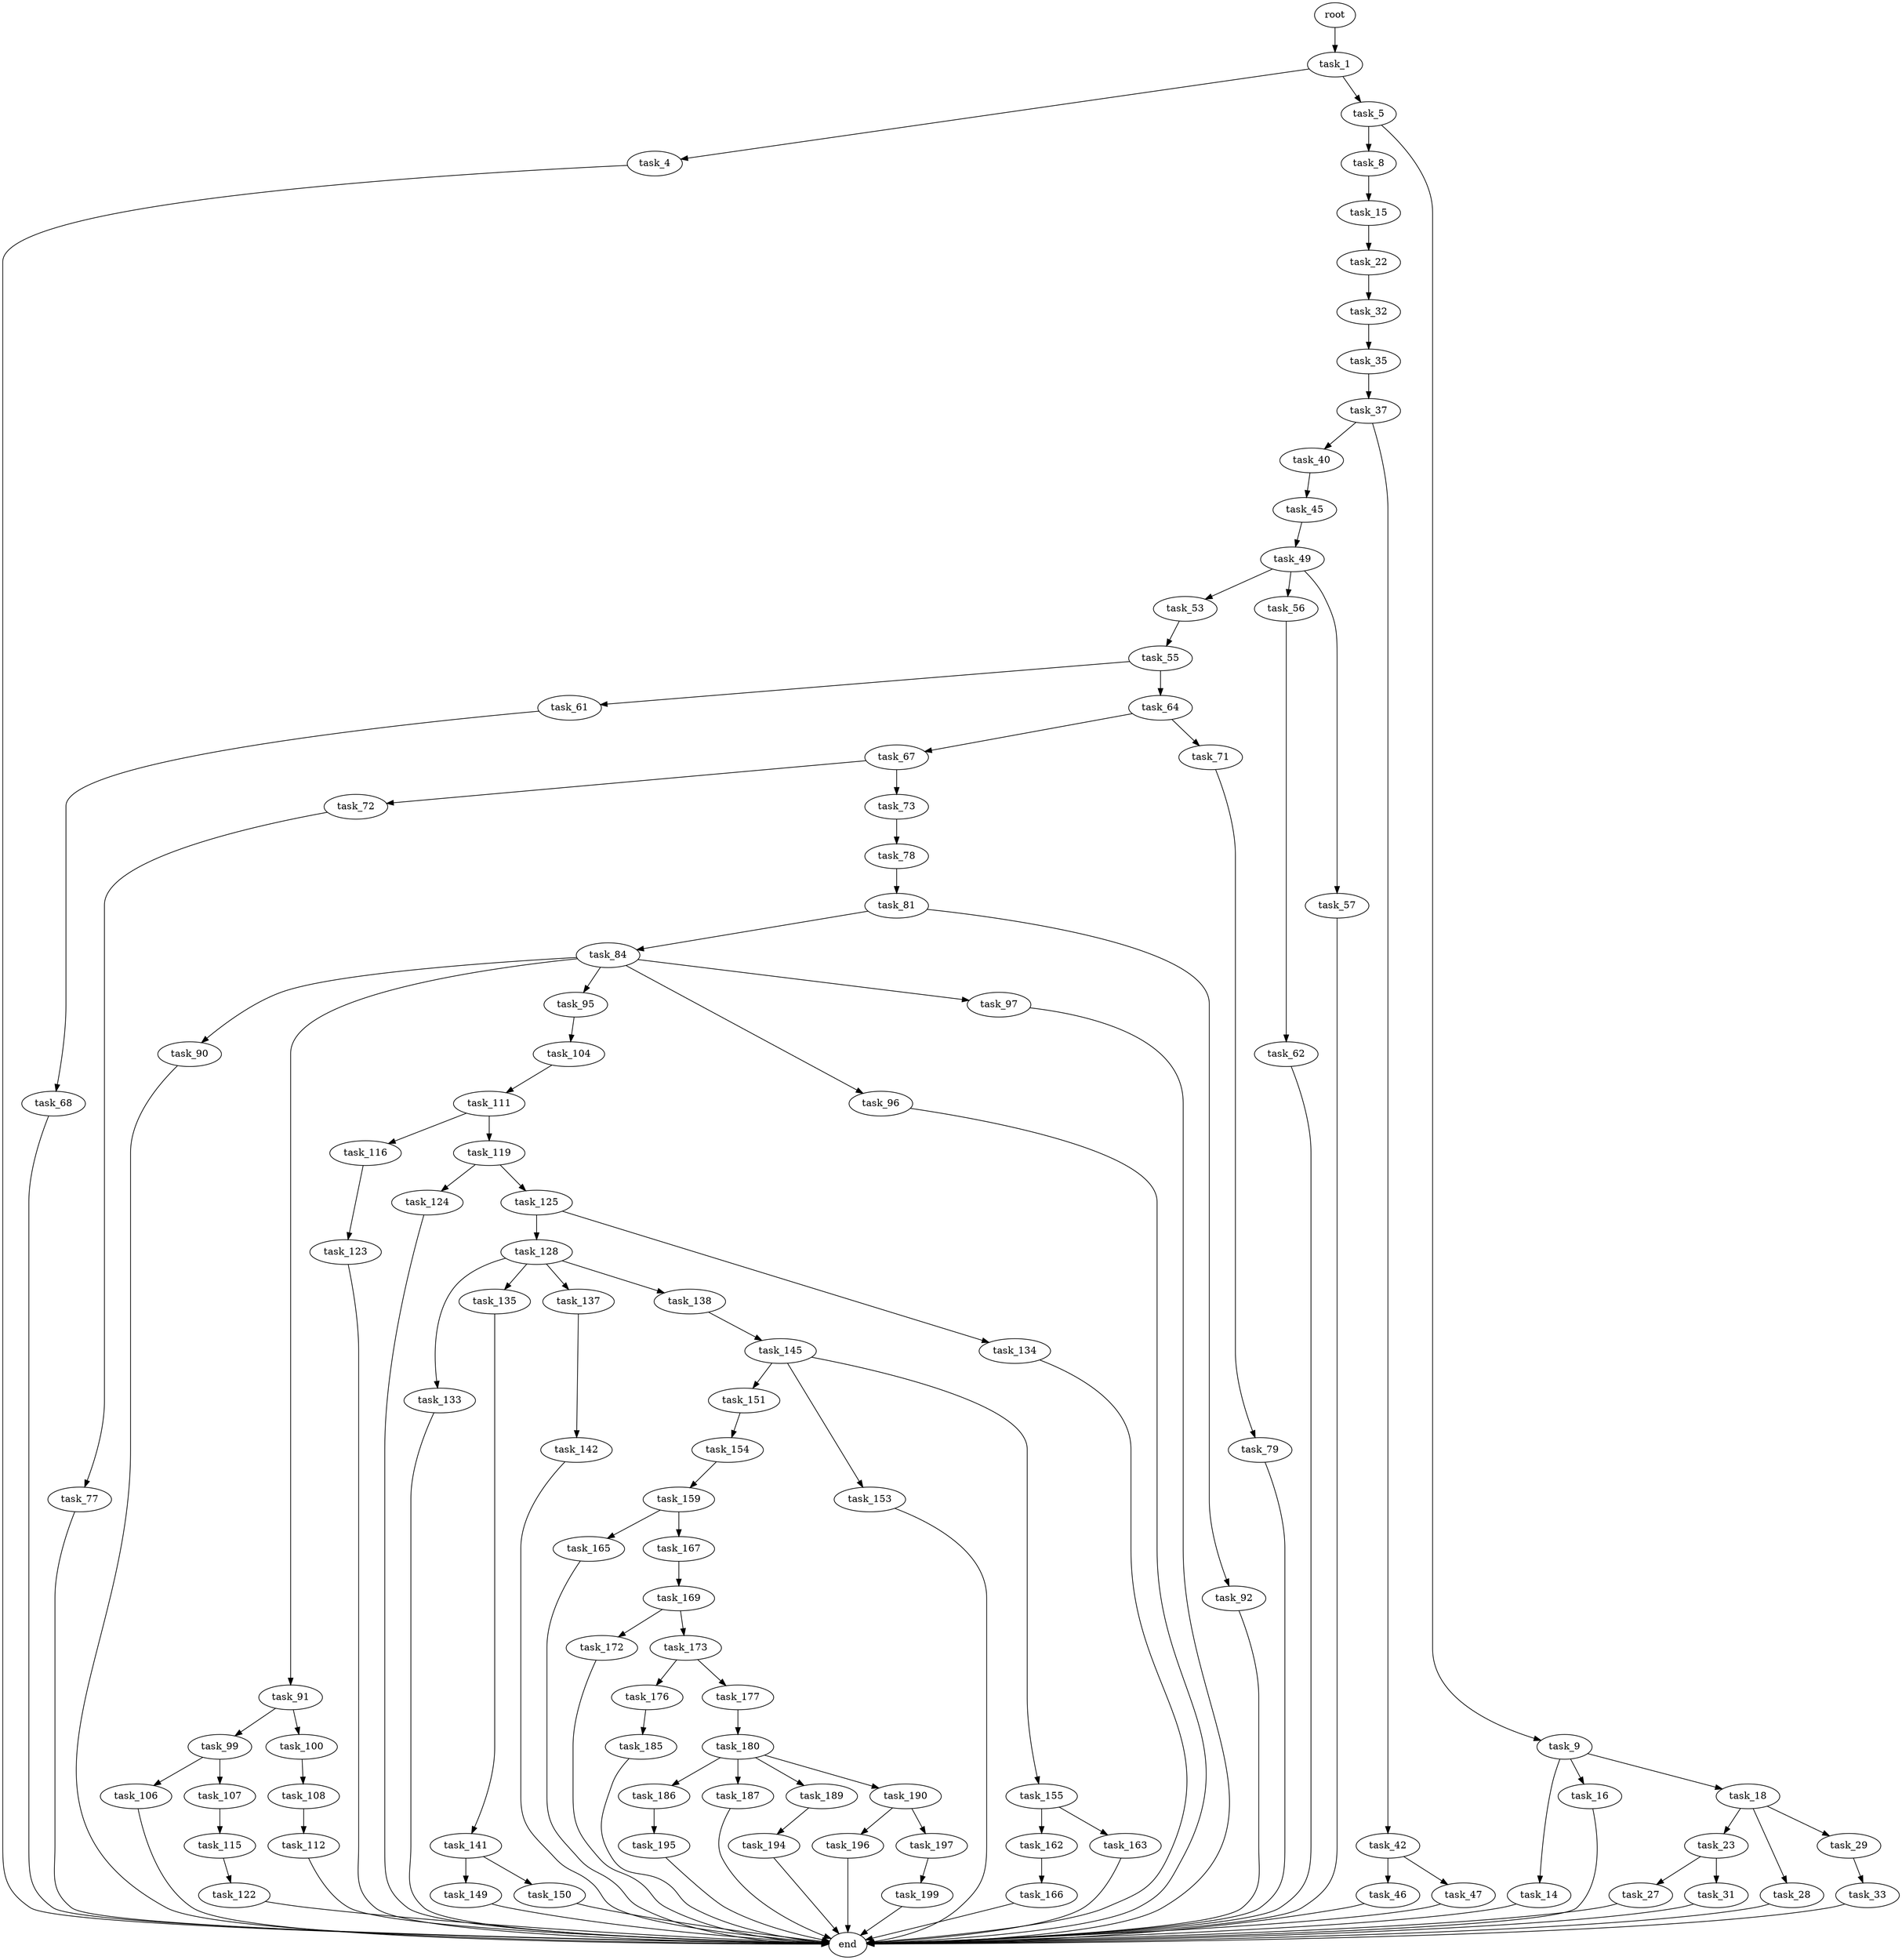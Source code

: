 digraph G {
  root [size="0.000000"];
  task_1 [size="41667414234.000000"];
  task_4 [size="10344267278.000000"];
  task_5 [size="68719476736.000000"];
  end [size="0.000000"];
  task_8 [size="549755813888.000000"];
  task_9 [size="816435663984.000000"];
  task_15 [size="7299523329.000000"];
  task_14 [size="549755813888.000000"];
  task_16 [size="136707839472.000000"];
  task_18 [size="446344192.000000"];
  task_22 [size="6791566929.000000"];
  task_23 [size="203634366960.000000"];
  task_28 [size="1073741824000.000000"];
  task_29 [size="68719476736.000000"];
  task_32 [size="5948535156.000000"];
  task_27 [size="1073741824000.000000"];
  task_31 [size="268787514983.000000"];
  task_33 [size="68719476736.000000"];
  task_35 [size="561025848359.000000"];
  task_37 [size="31517062550.000000"];
  task_40 [size="231928233984.000000"];
  task_42 [size="280673261796.000000"];
  task_45 [size="28991029248.000000"];
  task_46 [size="368293445632.000000"];
  task_47 [size="353089534585.000000"];
  task_49 [size="23262366387.000000"];
  task_53 [size="447713996880.000000"];
  task_56 [size="8589934592.000000"];
  task_57 [size="231928233984.000000"];
  task_55 [size="231928233984.000000"];
  task_61 [size="782757789696.000000"];
  task_64 [size="9814821812.000000"];
  task_62 [size="8272311322.000000"];
  task_68 [size="33571940868.000000"];
  task_67 [size="168454309268.000000"];
  task_71 [size="10988970836.000000"];
  task_72 [size="486712028816.000000"];
  task_73 [size="46942347688.000000"];
  task_79 [size="366876114436.000000"];
  task_77 [size="1255854473.000000"];
  task_78 [size="405114229352.000000"];
  task_81 [size="549755813888.000000"];
  task_84 [size="17670919940.000000"];
  task_92 [size="8444831417.000000"];
  task_90 [size="342908733773.000000"];
  task_91 [size="354628189606.000000"];
  task_95 [size="231928233984.000000"];
  task_96 [size="442289709963.000000"];
  task_97 [size="1073741824000.000000"];
  task_99 [size="13307762383.000000"];
  task_100 [size="134217728000.000000"];
  task_104 [size="28991029248.000000"];
  task_106 [size="7987535841.000000"];
  task_107 [size="204325538122.000000"];
  task_108 [size="90157206107.000000"];
  task_111 [size="368293445632.000000"];
  task_115 [size="1390632197722.000000"];
  task_112 [size="8589934592.000000"];
  task_116 [size="134217728000.000000"];
  task_119 [size="231812417304.000000"];
  task_122 [size="2161823319.000000"];
  task_123 [size="18599770699.000000"];
  task_124 [size="782757789696.000000"];
  task_125 [size="1073741824000.000000"];
  task_128 [size="2507225685.000000"];
  task_134 [size="216825536653.000000"];
  task_133 [size="597718207008.000000"];
  task_135 [size="368293445632.000000"];
  task_137 [size="120362945352.000000"];
  task_138 [size="68719476736.000000"];
  task_141 [size="68496453965.000000"];
  task_142 [size="6176899373.000000"];
  task_145 [size="3781558968.000000"];
  task_149 [size="31137873407.000000"];
  task_150 [size="29430928872.000000"];
  task_151 [size="11157165170.000000"];
  task_153 [size="10707436537.000000"];
  task_155 [size="8018323995.000000"];
  task_154 [size="19015142732.000000"];
  task_159 [size="1102678452.000000"];
  task_162 [size="762874355256.000000"];
  task_163 [size="368293445632.000000"];
  task_165 [size="4688565400.000000"];
  task_167 [size="28991029248.000000"];
  task_166 [size="134217728000.000000"];
  task_169 [size="504883589053.000000"];
  task_172 [size="7139502354.000000"];
  task_173 [size="3594440015.000000"];
  task_176 [size="33930601912.000000"];
  task_177 [size="30306079482.000000"];
  task_185 [size="560252955.000000"];
  task_180 [size="8589934592.000000"];
  task_186 [size="12252330990.000000"];
  task_187 [size="4303538838.000000"];
  task_189 [size="782757789696.000000"];
  task_190 [size="623266693972.000000"];
  task_195 [size="70362131285.000000"];
  task_194 [size="281616431741.000000"];
  task_196 [size="15364998096.000000"];
  task_197 [size="368293445632.000000"];
  task_199 [size="549755813888.000000"];

  root -> task_1 [size="1.000000"];
  task_1 -> task_4 [size="838860800.000000"];
  task_1 -> task_5 [size="838860800.000000"];
  task_4 -> end [size="1.000000"];
  task_5 -> task_8 [size="134217728.000000"];
  task_5 -> task_9 [size="134217728.000000"];
  task_8 -> task_15 [size="536870912.000000"];
  task_9 -> task_14 [size="679477248.000000"];
  task_9 -> task_16 [size="679477248.000000"];
  task_9 -> task_18 [size="679477248.000000"];
  task_15 -> task_22 [size="679477248.000000"];
  task_14 -> end [size="1.000000"];
  task_16 -> end [size="1.000000"];
  task_18 -> task_23 [size="33554432.000000"];
  task_18 -> task_28 [size="33554432.000000"];
  task_18 -> task_29 [size="33554432.000000"];
  task_22 -> task_32 [size="301989888.000000"];
  task_23 -> task_27 [size="134217728.000000"];
  task_23 -> task_31 [size="134217728.000000"];
  task_28 -> end [size="1.000000"];
  task_29 -> task_33 [size="134217728.000000"];
  task_32 -> task_35 [size="134217728.000000"];
  task_27 -> end [size="1.000000"];
  task_31 -> end [size="1.000000"];
  task_33 -> end [size="1.000000"];
  task_35 -> task_37 [size="679477248.000000"];
  task_37 -> task_40 [size="838860800.000000"];
  task_37 -> task_42 [size="838860800.000000"];
  task_40 -> task_45 [size="301989888.000000"];
  task_42 -> task_46 [size="838860800.000000"];
  task_42 -> task_47 [size="838860800.000000"];
  task_45 -> task_49 [size="75497472.000000"];
  task_46 -> end [size="1.000000"];
  task_47 -> end [size="1.000000"];
  task_49 -> task_53 [size="411041792.000000"];
  task_49 -> task_56 [size="411041792.000000"];
  task_49 -> task_57 [size="411041792.000000"];
  task_53 -> task_55 [size="411041792.000000"];
  task_56 -> task_62 [size="33554432.000000"];
  task_57 -> end [size="1.000000"];
  task_55 -> task_61 [size="301989888.000000"];
  task_55 -> task_64 [size="301989888.000000"];
  task_61 -> task_68 [size="679477248.000000"];
  task_64 -> task_67 [size="209715200.000000"];
  task_64 -> task_71 [size="209715200.000000"];
  task_62 -> end [size="1.000000"];
  task_68 -> end [size="1.000000"];
  task_67 -> task_72 [size="411041792.000000"];
  task_67 -> task_73 [size="411041792.000000"];
  task_71 -> task_79 [size="536870912.000000"];
  task_72 -> task_77 [size="536870912.000000"];
  task_73 -> task_78 [size="33554432.000000"];
  task_79 -> end [size="1.000000"];
  task_77 -> end [size="1.000000"];
  task_78 -> task_81 [size="301989888.000000"];
  task_81 -> task_84 [size="536870912.000000"];
  task_81 -> task_92 [size="536870912.000000"];
  task_84 -> task_90 [size="679477248.000000"];
  task_84 -> task_91 [size="679477248.000000"];
  task_84 -> task_95 [size="679477248.000000"];
  task_84 -> task_96 [size="679477248.000000"];
  task_84 -> task_97 [size="679477248.000000"];
  task_92 -> end [size="1.000000"];
  task_90 -> end [size="1.000000"];
  task_91 -> task_99 [size="301989888.000000"];
  task_91 -> task_100 [size="301989888.000000"];
  task_95 -> task_104 [size="301989888.000000"];
  task_96 -> end [size="1.000000"];
  task_97 -> end [size="1.000000"];
  task_99 -> task_106 [size="301989888.000000"];
  task_99 -> task_107 [size="301989888.000000"];
  task_100 -> task_108 [size="209715200.000000"];
  task_104 -> task_111 [size="75497472.000000"];
  task_106 -> end [size="1.000000"];
  task_107 -> task_115 [size="301989888.000000"];
  task_108 -> task_112 [size="209715200.000000"];
  task_111 -> task_116 [size="411041792.000000"];
  task_111 -> task_119 [size="411041792.000000"];
  task_115 -> task_122 [size="838860800.000000"];
  task_112 -> end [size="1.000000"];
  task_116 -> task_123 [size="209715200.000000"];
  task_119 -> task_124 [size="536870912.000000"];
  task_119 -> task_125 [size="536870912.000000"];
  task_122 -> end [size="1.000000"];
  task_123 -> end [size="1.000000"];
  task_124 -> end [size="1.000000"];
  task_125 -> task_128 [size="838860800.000000"];
  task_125 -> task_134 [size="838860800.000000"];
  task_128 -> task_133 [size="209715200.000000"];
  task_128 -> task_135 [size="209715200.000000"];
  task_128 -> task_137 [size="209715200.000000"];
  task_128 -> task_138 [size="209715200.000000"];
  task_134 -> end [size="1.000000"];
  task_133 -> end [size="1.000000"];
  task_135 -> task_141 [size="411041792.000000"];
  task_137 -> task_142 [size="536870912.000000"];
  task_138 -> task_145 [size="134217728.000000"];
  task_141 -> task_149 [size="75497472.000000"];
  task_141 -> task_150 [size="75497472.000000"];
  task_142 -> end [size="1.000000"];
  task_145 -> task_151 [size="411041792.000000"];
  task_145 -> task_153 [size="411041792.000000"];
  task_145 -> task_155 [size="411041792.000000"];
  task_149 -> end [size="1.000000"];
  task_150 -> end [size="1.000000"];
  task_151 -> task_154 [size="209715200.000000"];
  task_153 -> end [size="1.000000"];
  task_155 -> task_162 [size="209715200.000000"];
  task_155 -> task_163 [size="209715200.000000"];
  task_154 -> task_159 [size="301989888.000000"];
  task_159 -> task_165 [size="33554432.000000"];
  task_159 -> task_167 [size="33554432.000000"];
  task_162 -> task_166 [size="536870912.000000"];
  task_163 -> end [size="1.000000"];
  task_165 -> end [size="1.000000"];
  task_167 -> task_169 [size="75497472.000000"];
  task_166 -> end [size="1.000000"];
  task_169 -> task_172 [size="679477248.000000"];
  task_169 -> task_173 [size="679477248.000000"];
  task_172 -> end [size="1.000000"];
  task_173 -> task_176 [size="209715200.000000"];
  task_173 -> task_177 [size="209715200.000000"];
  task_176 -> task_185 [size="536870912.000000"];
  task_177 -> task_180 [size="33554432.000000"];
  task_185 -> end [size="1.000000"];
  task_180 -> task_186 [size="33554432.000000"];
  task_180 -> task_187 [size="33554432.000000"];
  task_180 -> task_189 [size="33554432.000000"];
  task_180 -> task_190 [size="33554432.000000"];
  task_186 -> task_195 [size="536870912.000000"];
  task_187 -> end [size="1.000000"];
  task_189 -> task_194 [size="679477248.000000"];
  task_190 -> task_196 [size="536870912.000000"];
  task_190 -> task_197 [size="536870912.000000"];
  task_195 -> end [size="1.000000"];
  task_194 -> end [size="1.000000"];
  task_196 -> end [size="1.000000"];
  task_197 -> task_199 [size="411041792.000000"];
  task_199 -> end [size="1.000000"];
}
